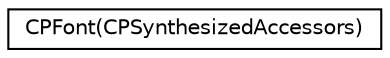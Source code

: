 digraph "Graphical Class Hierarchy"
{
  edge [fontname="Helvetica",fontsize="10",labelfontname="Helvetica",labelfontsize="10"];
  node [fontname="Helvetica",fontsize="10",shape=record];
  rankdir="LR";
  Node1 [label="CPFont(CPSynthesizedAccessors)",height=0.2,width=0.4,color="black", fillcolor="white", style="filled",URL="$category_c_p_font_07_c_p_synthesized_accessors_08.html"];
}
